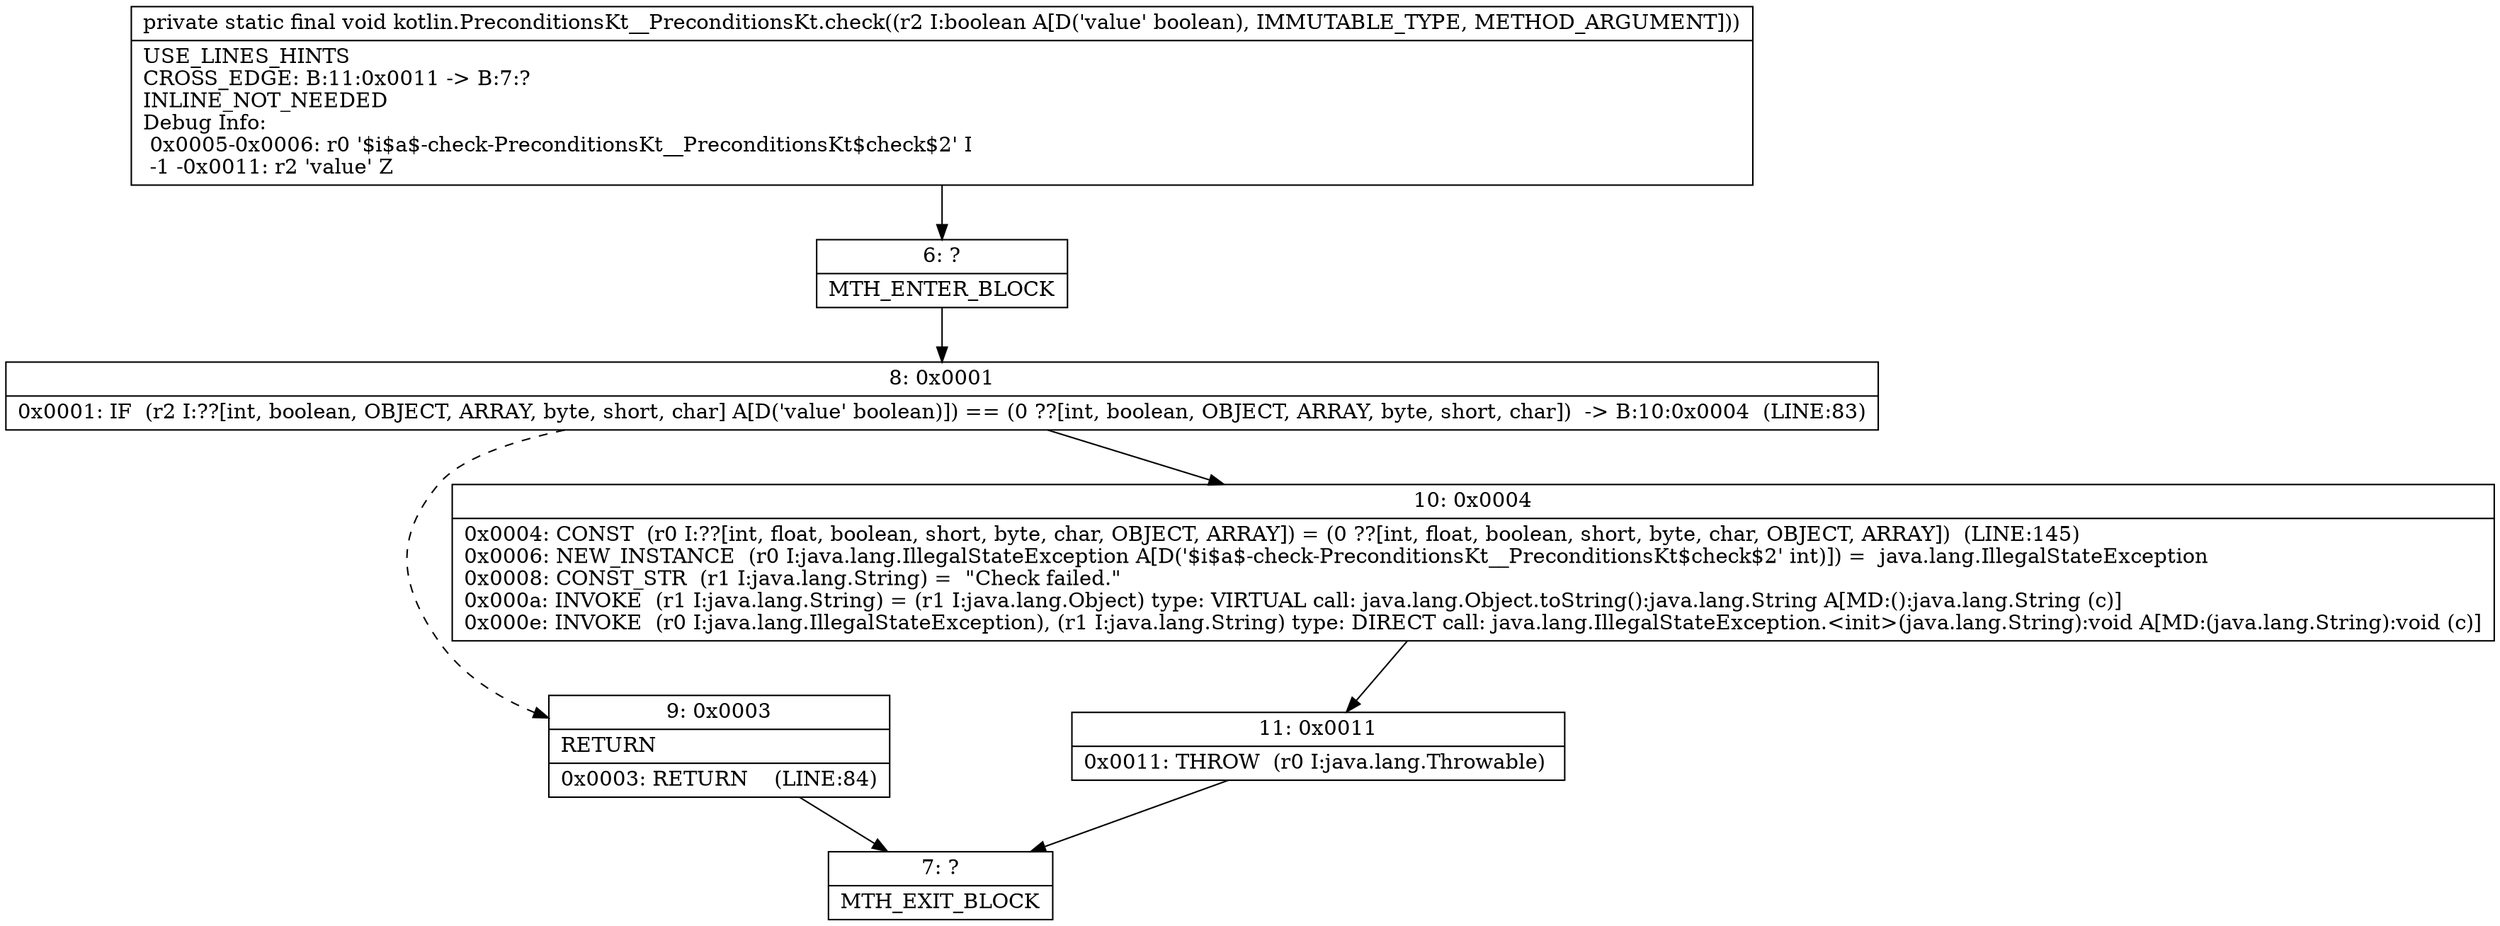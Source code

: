 digraph "CFG forkotlin.PreconditionsKt__PreconditionsKt.check(Z)V" {
Node_6 [shape=record,label="{6\:\ ?|MTH_ENTER_BLOCK\l}"];
Node_8 [shape=record,label="{8\:\ 0x0001|0x0001: IF  (r2 I:??[int, boolean, OBJECT, ARRAY, byte, short, char] A[D('value' boolean)]) == (0 ??[int, boolean, OBJECT, ARRAY, byte, short, char])  \-\> B:10:0x0004  (LINE:83)\l}"];
Node_9 [shape=record,label="{9\:\ 0x0003|RETURN\l|0x0003: RETURN    (LINE:84)\l}"];
Node_7 [shape=record,label="{7\:\ ?|MTH_EXIT_BLOCK\l}"];
Node_10 [shape=record,label="{10\:\ 0x0004|0x0004: CONST  (r0 I:??[int, float, boolean, short, byte, char, OBJECT, ARRAY]) = (0 ??[int, float, boolean, short, byte, char, OBJECT, ARRAY])  (LINE:145)\l0x0006: NEW_INSTANCE  (r0 I:java.lang.IllegalStateException A[D('$i$a$\-check\-PreconditionsKt__PreconditionsKt$check$2' int)]) =  java.lang.IllegalStateException \l0x0008: CONST_STR  (r1 I:java.lang.String) =  \"Check failed.\" \l0x000a: INVOKE  (r1 I:java.lang.String) = (r1 I:java.lang.Object) type: VIRTUAL call: java.lang.Object.toString():java.lang.String A[MD:():java.lang.String (c)]\l0x000e: INVOKE  (r0 I:java.lang.IllegalStateException), (r1 I:java.lang.String) type: DIRECT call: java.lang.IllegalStateException.\<init\>(java.lang.String):void A[MD:(java.lang.String):void (c)]\l}"];
Node_11 [shape=record,label="{11\:\ 0x0011|0x0011: THROW  (r0 I:java.lang.Throwable) \l}"];
MethodNode[shape=record,label="{private static final void kotlin.PreconditionsKt__PreconditionsKt.check((r2 I:boolean A[D('value' boolean), IMMUTABLE_TYPE, METHOD_ARGUMENT]))  | USE_LINES_HINTS\lCROSS_EDGE: B:11:0x0011 \-\> B:7:?\lINLINE_NOT_NEEDED\lDebug Info:\l  0x0005\-0x0006: r0 '$i$a$\-check\-PreconditionsKt__PreconditionsKt$check$2' I\l  \-1 \-0x0011: r2 'value' Z\l}"];
MethodNode -> Node_6;Node_6 -> Node_8;
Node_8 -> Node_9[style=dashed];
Node_8 -> Node_10;
Node_9 -> Node_7;
Node_10 -> Node_11;
Node_11 -> Node_7;
}

